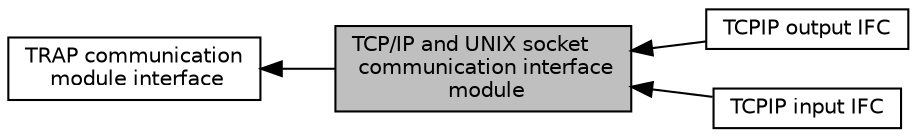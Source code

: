 digraph "TCP/IP and UNIX socket communication interface module"
{
  edge [fontname="Helvetica",fontsize="10",labelfontname="Helvetica",labelfontsize="10"];
  node [fontname="Helvetica",fontsize="10",shape=record];
  rankdir=LR;
  Node2 [label="TCPIP output IFC",height=0.2,width=0.4,color="black", fillcolor="white", style="filled",URL="$group__tcpip__sender.html"];
  Node0 [label="TCP/IP and UNIX socket\l communication interface\l module",height=0.2,width=0.4,color="black", fillcolor="grey75", style="filled", fontcolor="black"];
  Node1 [label="TRAP communication\l module interface",height=0.2,width=0.4,color="black", fillcolor="white", style="filled",URL="$group__trap__ifc.html"];
  Node3 [label="TCPIP input IFC",height=0.2,width=0.4,color="black", fillcolor="white", style="filled",URL="$group__tcpip__receiver.html"];
  Node1->Node0 [shape=plaintext, dir="back", style="solid"];
  Node0->Node2 [shape=plaintext, dir="back", style="solid"];
  Node0->Node3 [shape=plaintext, dir="back", style="solid"];
}
